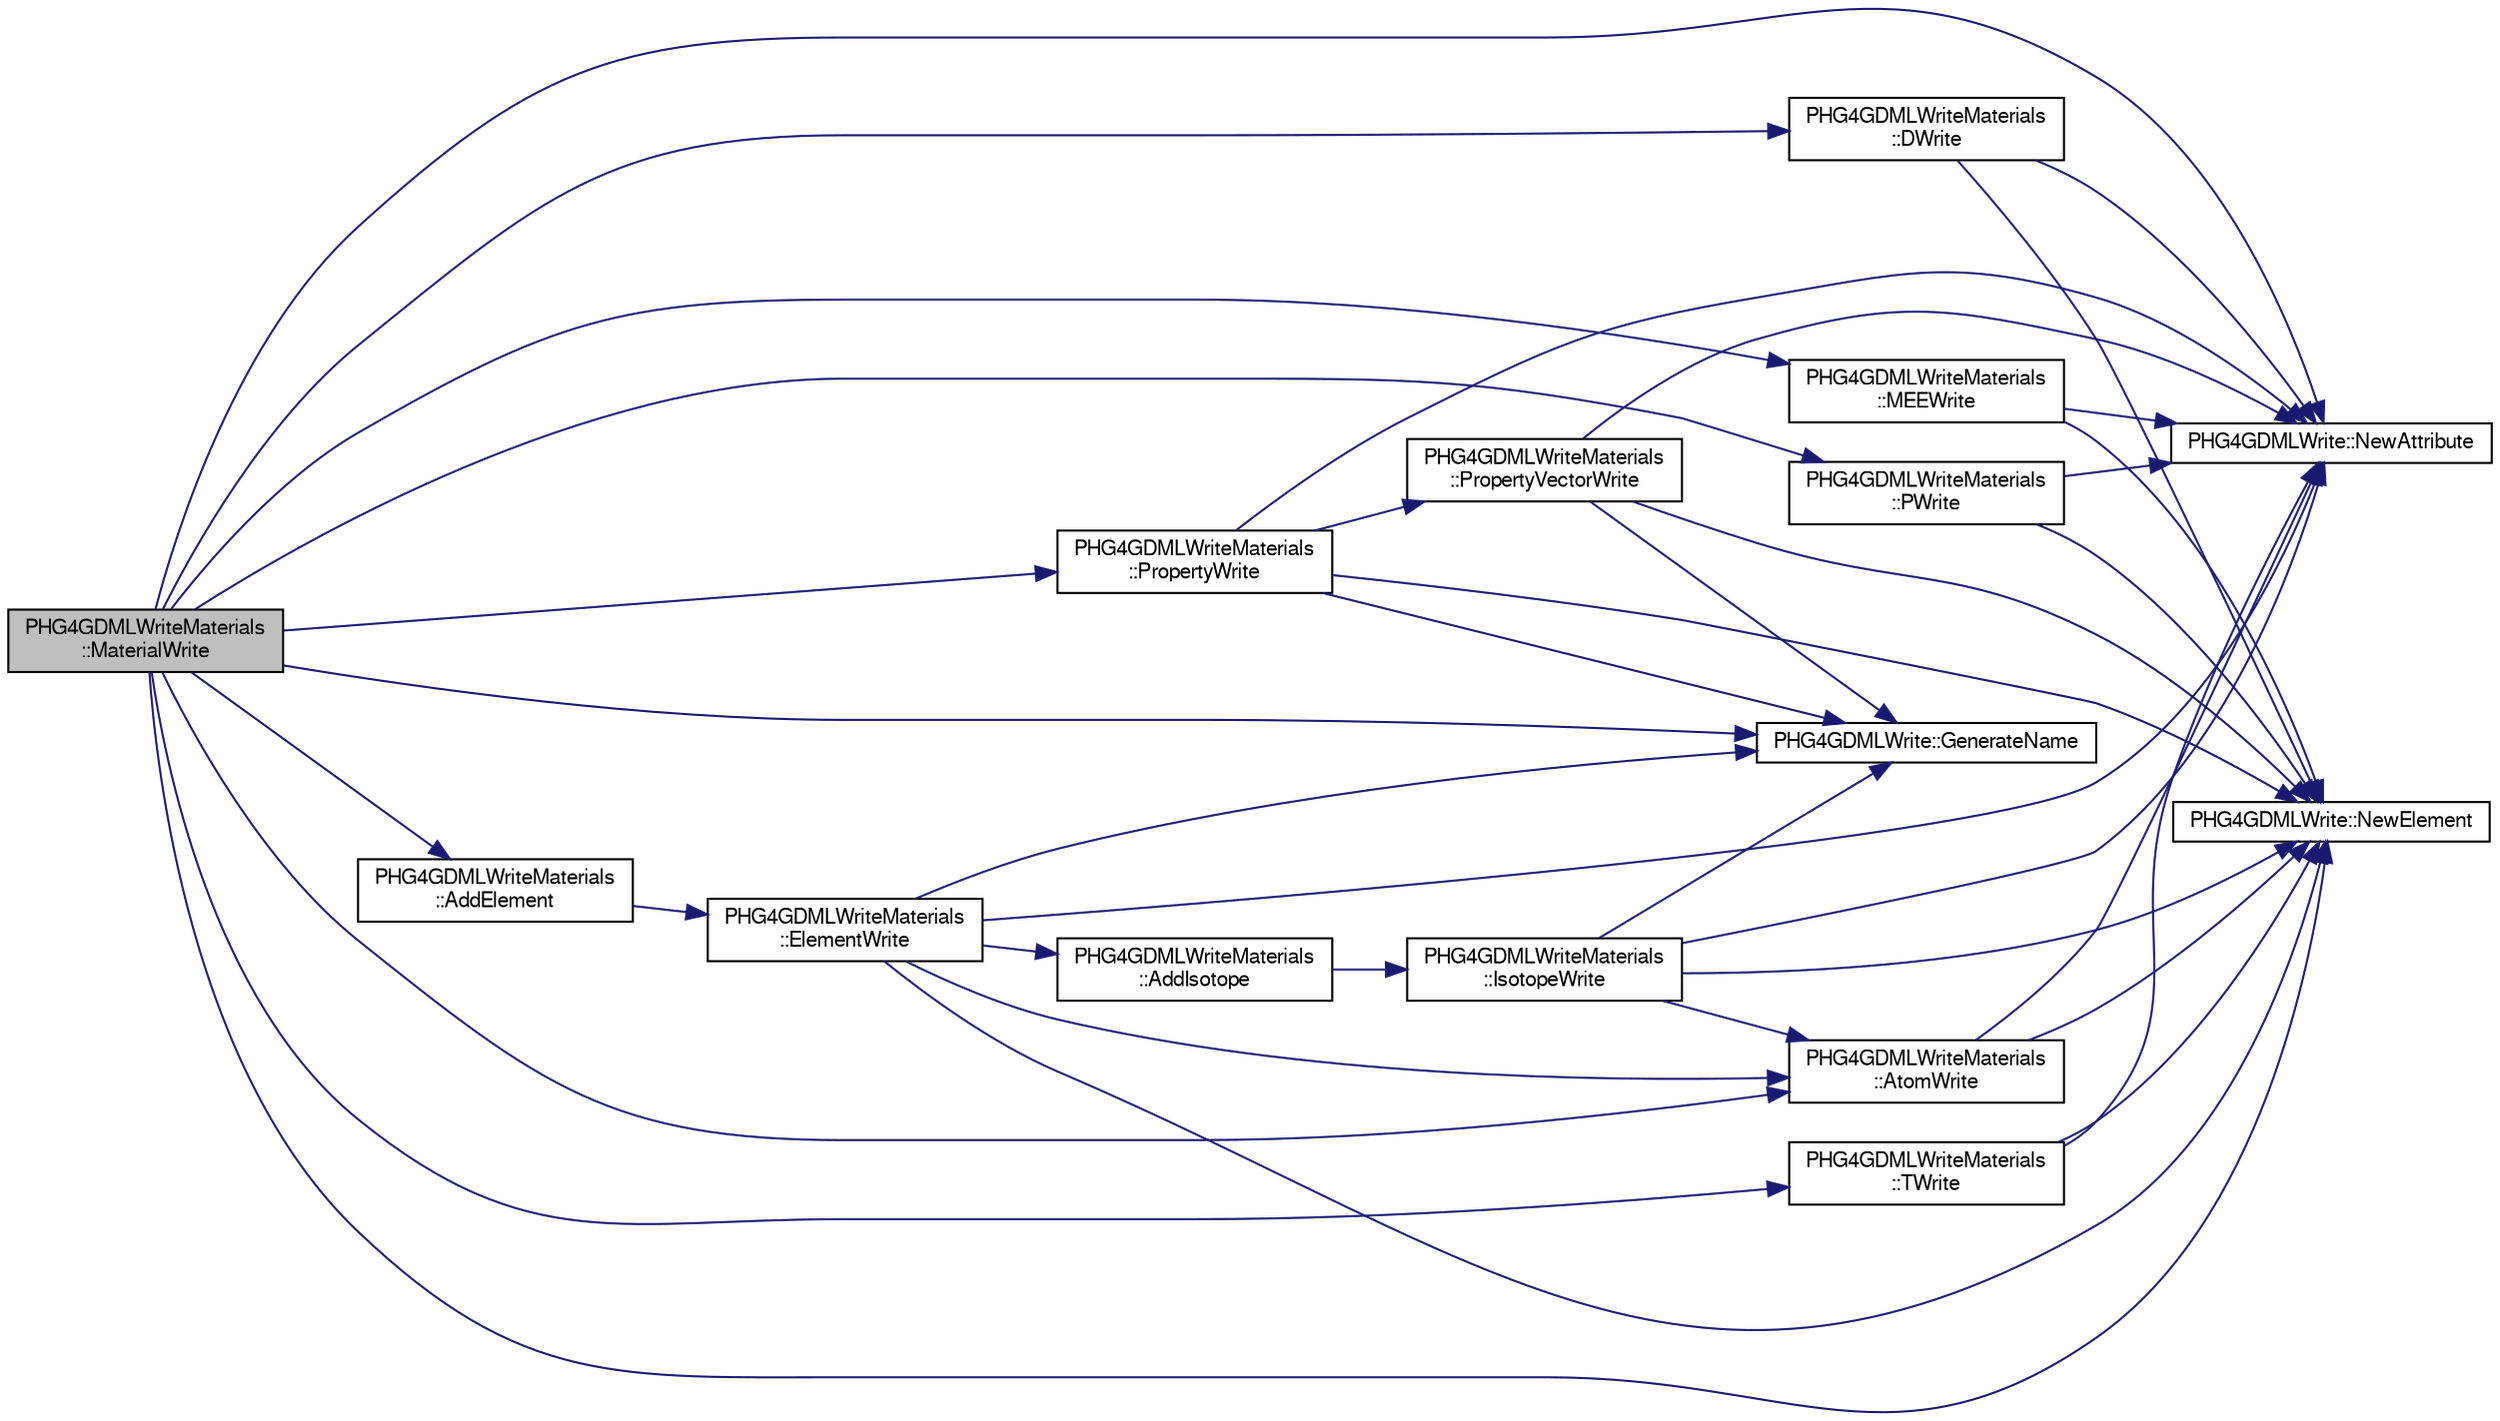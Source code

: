 digraph "PHG4GDMLWriteMaterials::MaterialWrite"
{
  bgcolor="transparent";
  edge [fontname="FreeSans",fontsize="10",labelfontname="FreeSans",labelfontsize="10"];
  node [fontname="FreeSans",fontsize="10",shape=record];
  rankdir="LR";
  Node1 [label="PHG4GDMLWriteMaterials\l::MaterialWrite",height=0.2,width=0.4,color="black", fillcolor="grey75", style="filled" fontcolor="black"];
  Node1 -> Node2 [color="midnightblue",fontsize="10",style="solid",fontname="FreeSans"];
  Node2 [label="PHG4GDMLWriteMaterials\l::AddElement",height=0.2,width=0.4,color="black",URL="$d3/d04/classPHG4GDMLWriteMaterials.html#aefdb9e07e1d9da07562125baeb0d0447"];
  Node2 -> Node3 [color="midnightblue",fontsize="10",style="solid",fontname="FreeSans"];
  Node3 [label="PHG4GDMLWriteMaterials\l::ElementWrite",height=0.2,width=0.4,color="black",URL="$d3/d04/classPHG4GDMLWriteMaterials.html#a97d49d5aecdd2f3b9092433b3f51a1a1"];
  Node3 -> Node4 [color="midnightblue",fontsize="10",style="solid",fontname="FreeSans"];
  Node4 [label="PHG4GDMLWriteMaterials\l::AddIsotope",height=0.2,width=0.4,color="black",URL="$d3/d04/classPHG4GDMLWriteMaterials.html#afa5d6506fda575a7ebe232b35eac3412"];
  Node4 -> Node5 [color="midnightblue",fontsize="10",style="solid",fontname="FreeSans"];
  Node5 [label="PHG4GDMLWriteMaterials\l::IsotopeWrite",height=0.2,width=0.4,color="black",URL="$d3/d04/classPHG4GDMLWriteMaterials.html#aa0d10ca2e27a001a06119f52a98da621"];
  Node5 -> Node6 [color="midnightblue",fontsize="10",style="solid",fontname="FreeSans"];
  Node6 [label="PHG4GDMLWriteMaterials\l::AtomWrite",height=0.2,width=0.4,color="black",URL="$d3/d04/classPHG4GDMLWriteMaterials.html#a2b0f79e7a135e1e204a49efc3379caaa"];
  Node6 -> Node7 [color="midnightblue",fontsize="10",style="solid",fontname="FreeSans"];
  Node7 [label="PHG4GDMLWrite::NewAttribute",height=0.2,width=0.4,color="black",URL="$dd/db5/classPHG4GDMLWrite.html#afe96dc9fdc7c1a0a1a96b59dc15dffa2"];
  Node6 -> Node8 [color="midnightblue",fontsize="10",style="solid",fontname="FreeSans"];
  Node8 [label="PHG4GDMLWrite::NewElement",height=0.2,width=0.4,color="black",URL="$dd/db5/classPHG4GDMLWrite.html#ada0a5579d406ec27f3150711ab83becc"];
  Node5 -> Node9 [color="midnightblue",fontsize="10",style="solid",fontname="FreeSans"];
  Node9 [label="PHG4GDMLWrite::GenerateName",height=0.2,width=0.4,color="black",URL="$dd/db5/classPHG4GDMLWrite.html#a16834147e17b47595b04d27a49405198"];
  Node5 -> Node7 [color="midnightblue",fontsize="10",style="solid",fontname="FreeSans"];
  Node5 -> Node8 [color="midnightblue",fontsize="10",style="solid",fontname="FreeSans"];
  Node3 -> Node6 [color="midnightblue",fontsize="10",style="solid",fontname="FreeSans"];
  Node3 -> Node9 [color="midnightblue",fontsize="10",style="solid",fontname="FreeSans"];
  Node3 -> Node7 [color="midnightblue",fontsize="10",style="solid",fontname="FreeSans"];
  Node3 -> Node8 [color="midnightblue",fontsize="10",style="solid",fontname="FreeSans"];
  Node1 -> Node6 [color="midnightblue",fontsize="10",style="solid",fontname="FreeSans"];
  Node1 -> Node10 [color="midnightblue",fontsize="10",style="solid",fontname="FreeSans"];
  Node10 [label="PHG4GDMLWriteMaterials\l::DWrite",height=0.2,width=0.4,color="black",URL="$d3/d04/classPHG4GDMLWriteMaterials.html#a4dfefd0b560aa75c36913a820c4dc0d1"];
  Node10 -> Node7 [color="midnightblue",fontsize="10",style="solid",fontname="FreeSans"];
  Node10 -> Node8 [color="midnightblue",fontsize="10",style="solid",fontname="FreeSans"];
  Node1 -> Node9 [color="midnightblue",fontsize="10",style="solid",fontname="FreeSans"];
  Node1 -> Node11 [color="midnightblue",fontsize="10",style="solid",fontname="FreeSans"];
  Node11 [label="PHG4GDMLWriteMaterials\l::MEEWrite",height=0.2,width=0.4,color="black",URL="$d3/d04/classPHG4GDMLWriteMaterials.html#a524fa7b52914399d233926fca6ea08e1"];
  Node11 -> Node8 [color="midnightblue",fontsize="10",style="solid",fontname="FreeSans"];
  Node11 -> Node7 [color="midnightblue",fontsize="10",style="solid",fontname="FreeSans"];
  Node1 -> Node7 [color="midnightblue",fontsize="10",style="solid",fontname="FreeSans"];
  Node1 -> Node8 [color="midnightblue",fontsize="10",style="solid",fontname="FreeSans"];
  Node1 -> Node12 [color="midnightblue",fontsize="10",style="solid",fontname="FreeSans"];
  Node12 [label="PHG4GDMLWriteMaterials\l::PropertyWrite",height=0.2,width=0.4,color="black",URL="$d3/d04/classPHG4GDMLWriteMaterials.html#a05df03cc8cf4c3d28cc8f206638a2238"];
  Node12 -> Node8 [color="midnightblue",fontsize="10",style="solid",fontname="FreeSans"];
  Node12 -> Node7 [color="midnightblue",fontsize="10",style="solid",fontname="FreeSans"];
  Node12 -> Node9 [color="midnightblue",fontsize="10",style="solid",fontname="FreeSans"];
  Node12 -> Node13 [color="midnightblue",fontsize="10",style="solid",fontname="FreeSans"];
  Node13 [label="PHG4GDMLWriteMaterials\l::PropertyVectorWrite",height=0.2,width=0.4,color="black",URL="$d3/d04/classPHG4GDMLWriteMaterials.html#a5013752801402a036aa2d82e98959879"];
  Node13 -> Node9 [color="midnightblue",fontsize="10",style="solid",fontname="FreeSans"];
  Node13 -> Node8 [color="midnightblue",fontsize="10",style="solid",fontname="FreeSans"];
  Node13 -> Node7 [color="midnightblue",fontsize="10",style="solid",fontname="FreeSans"];
  Node1 -> Node14 [color="midnightblue",fontsize="10",style="solid",fontname="FreeSans"];
  Node14 [label="PHG4GDMLWriteMaterials\l::PWrite",height=0.2,width=0.4,color="black",URL="$d3/d04/classPHG4GDMLWriteMaterials.html#a42561bbeb3f20ec8323d4f3efcd7af34"];
  Node14 -> Node8 [color="midnightblue",fontsize="10",style="solid",fontname="FreeSans"];
  Node14 -> Node7 [color="midnightblue",fontsize="10",style="solid",fontname="FreeSans"];
  Node1 -> Node15 [color="midnightblue",fontsize="10",style="solid",fontname="FreeSans"];
  Node15 [label="PHG4GDMLWriteMaterials\l::TWrite",height=0.2,width=0.4,color="black",URL="$d3/d04/classPHG4GDMLWriteMaterials.html#aaeca323e6d83920b993fdbd4142104a6"];
  Node15 -> Node8 [color="midnightblue",fontsize="10",style="solid",fontname="FreeSans"];
  Node15 -> Node7 [color="midnightblue",fontsize="10",style="solid",fontname="FreeSans"];
}
